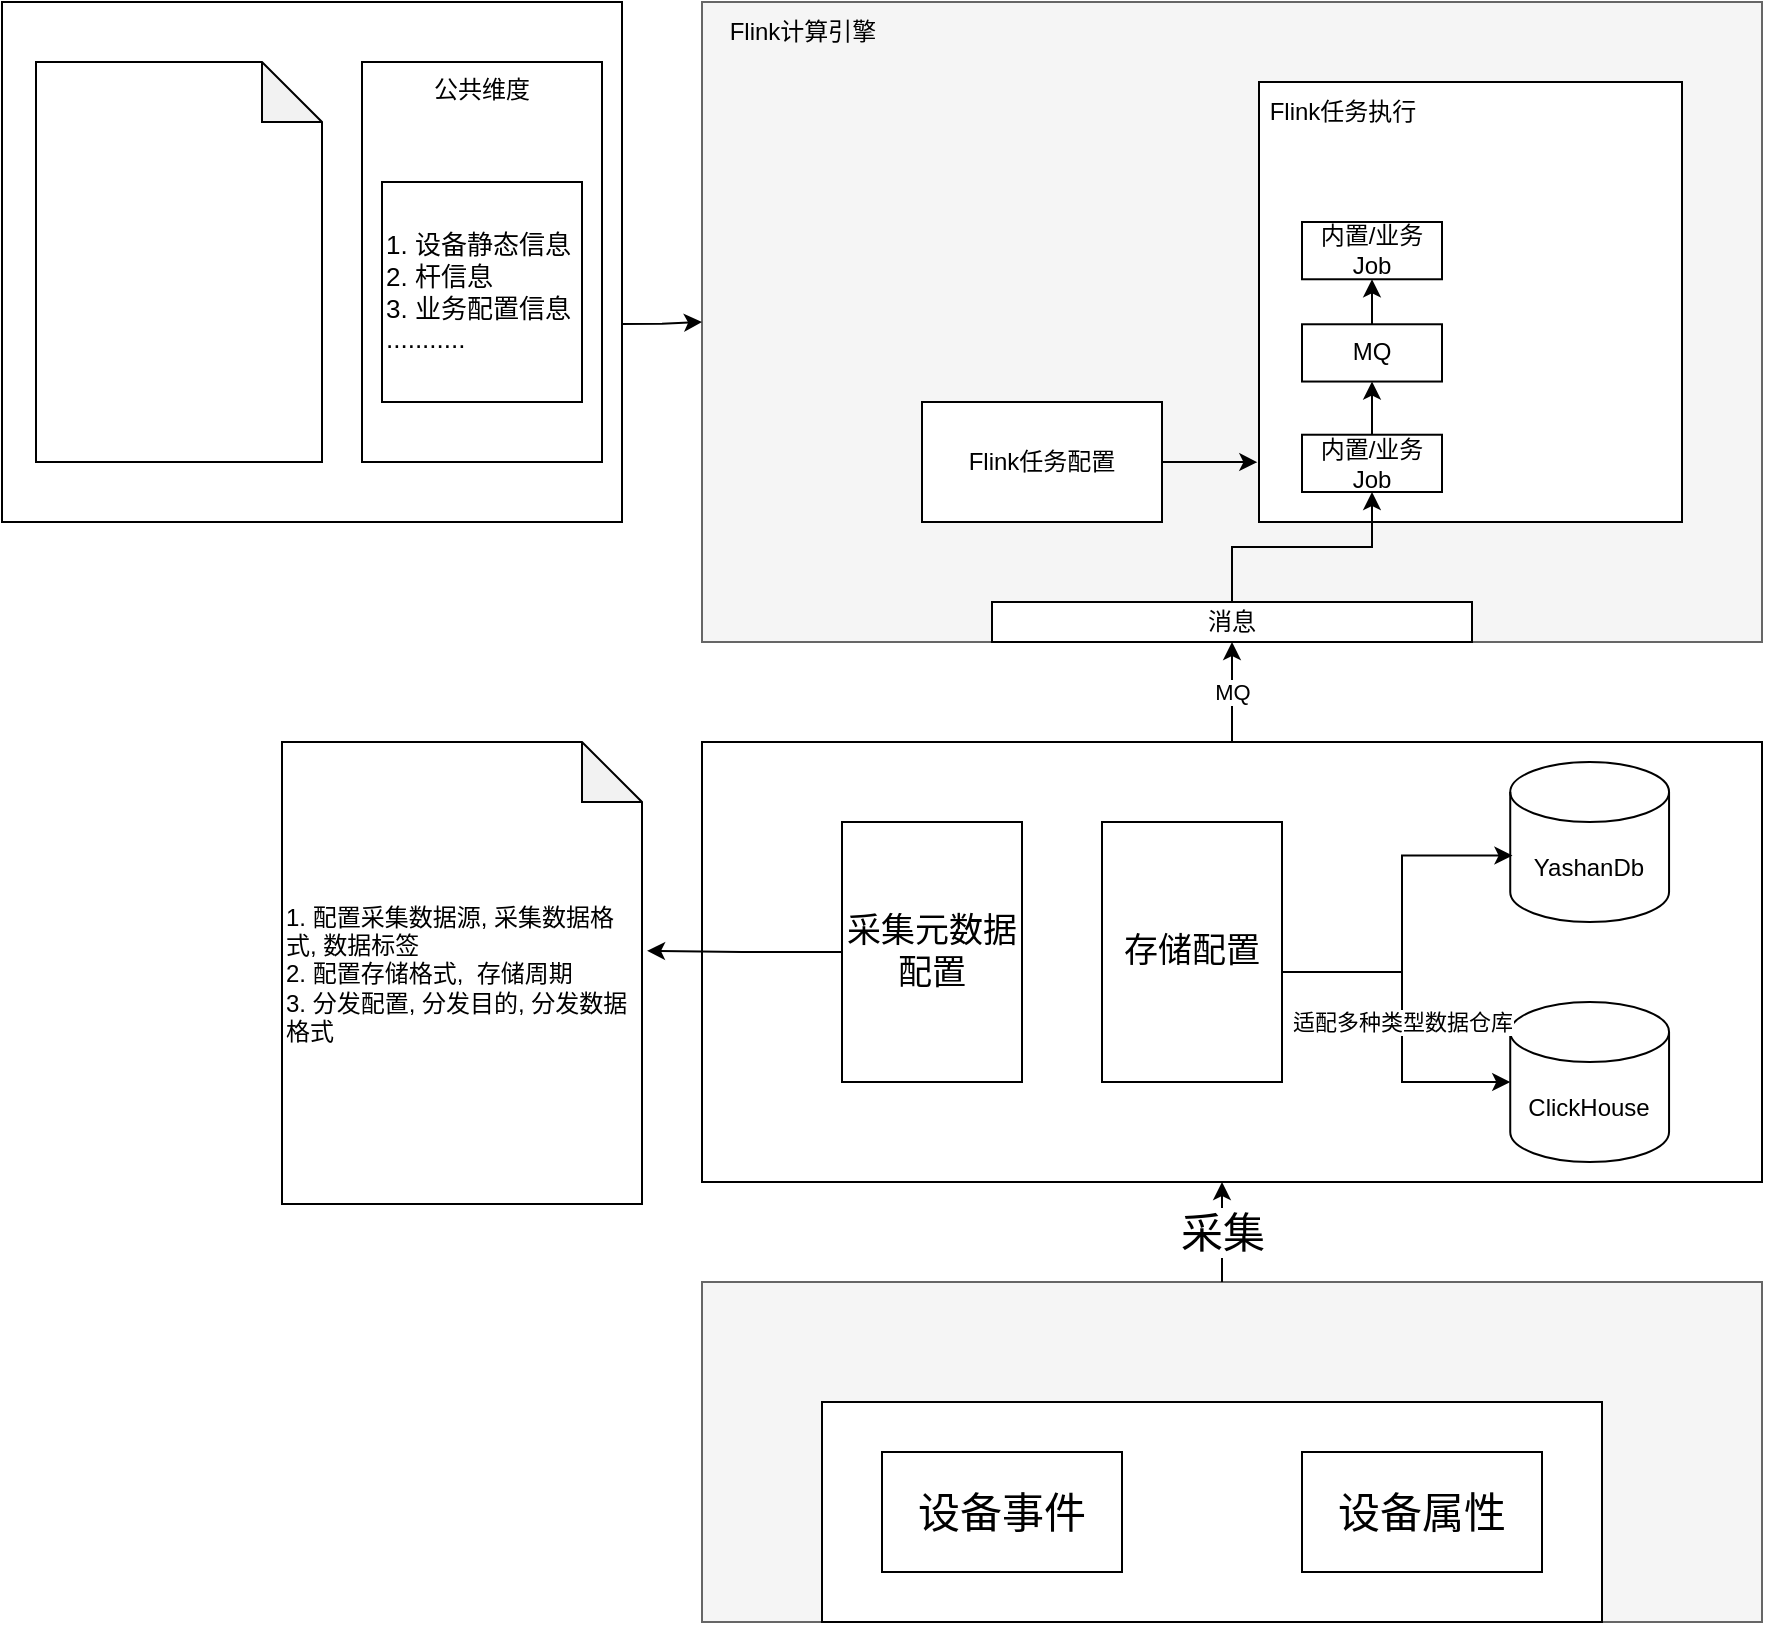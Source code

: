 <mxfile version="21.6.5" type="github">
  <diagram name="第 1 页" id="ryRMONgh2g4YDS1a8t3J">
    <mxGraphModel dx="1544" dy="-767" grid="1" gridSize="10" guides="1" tooltips="1" connect="1" arrows="1" fold="1" page="1" pageScale="1" pageWidth="827" pageHeight="1169" math="0" shadow="0">
      <root>
        <mxCell id="0" />
        <mxCell id="1" parent="0" />
        <mxCell id="hSYeHgHkIvERPk_130jk-10" value="" style="rounded=0;whiteSpace=wrap;html=1;fillColor=#f5f5f5;gradientColor=none;strokeColor=#666666;fontSize=21;movable=1;resizable=1;rotatable=1;deletable=1;editable=1;locked=0;connectable=1;" parent="1" vertex="1">
          <mxGeometry x="-80" y="1260" width="530" height="320" as="geometry" />
        </mxCell>
        <mxCell id="PvHFU-CTbL9CK4LDVLUQ-2" value="" style="rounded=0;whiteSpace=wrap;html=1;" vertex="1" parent="1">
          <mxGeometry x="198.5" y="1300" width="211.5" height="220" as="geometry" />
        </mxCell>
        <mxCell id="hSYeHgHkIvERPk_130jk-9" value="" style="rounded=0;whiteSpace=wrap;html=1;fillColor=#f5f5f5;gradientColor=none;strokeColor=#666666;fontSize=21;movable=1;resizable=1;rotatable=1;deletable=1;editable=1;locked=0;connectable=1;" parent="1" vertex="1">
          <mxGeometry x="-80" y="1900" width="530" height="170" as="geometry" />
        </mxCell>
        <mxCell id="hSYeHgHkIvERPk_130jk-6" value="采集" style="edgeStyle=orthogonalEdgeStyle;rounded=0;orthogonalLoop=1;jettySize=auto;html=1;entryX=0.5;entryY=1;entryDx=0;entryDy=0;fontSize=21;" parent="1" edge="1">
          <mxGeometry relative="1" as="geometry">
            <mxPoint x="180" y="1900" as="sourcePoint" />
            <mxPoint x="180" y="1850" as="targetPoint" />
          </mxGeometry>
        </mxCell>
        <mxCell id="hSYeHgHkIvERPk_130jk-2" value="" style="rounded=0;whiteSpace=wrap;html=1;" parent="1" vertex="1">
          <mxGeometry x="-20" y="1960" width="390" height="110" as="geometry" />
        </mxCell>
        <mxCell id="hSYeHgHkIvERPk_130jk-3" value="设备事件" style="rounded=0;whiteSpace=wrap;html=1;fontSize=21;" parent="1" vertex="1">
          <mxGeometry x="10" y="1985" width="120" height="60" as="geometry" />
        </mxCell>
        <mxCell id="hSYeHgHkIvERPk_130jk-4" value="设备属性" style="rounded=0;whiteSpace=wrap;html=1;fontSize=21;" parent="1" vertex="1">
          <mxGeometry x="220" y="1985" width="120" height="60" as="geometry" />
        </mxCell>
        <mxCell id="hSYeHgHkIvERPk_130jk-11" value="Flink计算引擎" style="text;html=1;align=center;verticalAlign=middle;resizable=0;points=[];autosize=1;strokeColor=none;fillColor=none;" parent="1" vertex="1">
          <mxGeometry x="-80" y="1260" width="100" height="30" as="geometry" />
        </mxCell>
        <mxCell id="hSYeHgHkIvERPk_130jk-17" style="edgeStyle=orthogonalEdgeStyle;rounded=0;orthogonalLoop=1;jettySize=auto;html=1;entryX=0;entryY=0.5;entryDx=0;entryDy=0;exitX=0.997;exitY=0.619;exitDx=0;exitDy=0;exitPerimeter=0;" parent="1" source="hSYeHgHkIvERPk_130jk-16" target="hSYeHgHkIvERPk_130jk-10" edge="1">
          <mxGeometry relative="1" as="geometry" />
        </mxCell>
        <mxCell id="hSYeHgHkIvERPk_130jk-16" value="" style="rounded=0;whiteSpace=wrap;html=1;align=left;fontSize=14;" parent="1" vertex="1">
          <mxGeometry x="-430" y="1260" width="310" height="260" as="geometry" />
        </mxCell>
        <mxCell id="hSYeHgHkIvERPk_130jk-33" value="MQ" style="edgeStyle=orthogonalEdgeStyle;rounded=0;orthogonalLoop=1;jettySize=auto;html=1;entryX=0.5;entryY=1;entryDx=0;entryDy=0;" parent="1" source="hSYeHgHkIvERPk_130jk-26" target="hSYeHgHkIvERPk_130jk-10" edge="1">
          <mxGeometry relative="1" as="geometry" />
        </mxCell>
        <mxCell id="hSYeHgHkIvERPk_130jk-26" value="" style="rounded=0;whiteSpace=wrap;html=1;container=0;" parent="1" vertex="1">
          <mxGeometry x="-80" y="1630" width="530" height="220" as="geometry" />
        </mxCell>
        <mxCell id="hSYeHgHkIvERPk_130jk-18" value="存储配置" style="whiteSpace=wrap;html=1;fontSize=17;rounded=0;" parent="1" vertex="1">
          <mxGeometry x="120" y="1670" width="90" height="130" as="geometry" />
        </mxCell>
        <mxCell id="hSYeHgHkIvERPk_130jk-24" value="YashanDb" style="shape=cylinder3;whiteSpace=wrap;html=1;boundedLbl=1;backgroundOutline=1;size=15;" parent="1" vertex="1">
          <mxGeometry x="324.118" y="1640" width="79.412" height="80" as="geometry" />
        </mxCell>
        <mxCell id="hSYeHgHkIvERPk_130jk-21" style="edgeStyle=orthogonalEdgeStyle;rounded=0;orthogonalLoop=1;jettySize=auto;html=1;entryX=0.014;entryY=0.585;entryDx=0;entryDy=0;entryPerimeter=0;" parent="1" source="hSYeHgHkIvERPk_130jk-18" target="hSYeHgHkIvERPk_130jk-24" edge="1">
          <mxGeometry relative="1" as="geometry">
            <mxPoint x="284.412" y="1690" as="targetPoint" />
            <Array as="points">
              <mxPoint x="270" y="1745" />
              <mxPoint x="270" y="1687" />
            </Array>
          </mxGeometry>
        </mxCell>
        <mxCell id="hSYeHgHkIvERPk_130jk-25" value="ClickHouse" style="shape=cylinder3;whiteSpace=wrap;html=1;boundedLbl=1;backgroundOutline=1;size=15;" parent="1" vertex="1">
          <mxGeometry x="324.118" y="1760" width="79.412" height="80" as="geometry" />
        </mxCell>
        <mxCell id="hSYeHgHkIvERPk_130jk-23" value="适配多种类型数据仓库" style="edgeStyle=orthogonalEdgeStyle;rounded=0;orthogonalLoop=1;jettySize=auto;html=1;entryX=0;entryY=0.5;entryDx=0;entryDy=0;entryPerimeter=0;" parent="1" source="hSYeHgHkIvERPk_130jk-18" target="hSYeHgHkIvERPk_130jk-25" edge="1">
          <mxGeometry relative="1" as="geometry">
            <mxPoint x="284.412" y="1804" as="targetPoint" />
            <Array as="points">
              <mxPoint x="270" y="1745" />
              <mxPoint x="270" y="1800" />
            </Array>
          </mxGeometry>
        </mxCell>
        <mxCell id="hSYeHgHkIvERPk_130jk-32" style="edgeStyle=orthogonalEdgeStyle;rounded=0;orthogonalLoop=1;jettySize=auto;html=1;entryX=1.014;entryY=0.452;entryDx=0;entryDy=0;entryPerimeter=0;" parent="1" source="hSYeHgHkIvERPk_130jk-30" target="hSYeHgHkIvERPk_130jk-31" edge="1">
          <mxGeometry relative="1" as="geometry" />
        </mxCell>
        <mxCell id="hSYeHgHkIvERPk_130jk-30" value="采集元数据配置" style="whiteSpace=wrap;html=1;fontSize=17;rounded=0;" parent="1" vertex="1">
          <mxGeometry x="-10" y="1670" width="90" height="130" as="geometry" />
        </mxCell>
        <mxCell id="hSYeHgHkIvERPk_130jk-31" value="1. 配置采集数据源, 采集数据格式, 数据标签&lt;br&gt;2. 配置存储格式,&amp;nbsp; 存储周期&lt;br&gt;3. 分发配置, 分发目的, 分发数据格式" style="shape=note;whiteSpace=wrap;html=1;backgroundOutline=1;darkOpacity=0.05;align=left;" parent="1" vertex="1">
          <mxGeometry x="-290" y="1630" width="180" height="231" as="geometry" />
        </mxCell>
        <mxCell id="hSYeHgHkIvERPk_130jk-34" value="公共维度&lt;br style=&quot;border-color: var(--border-color); font-size: 14px;&quot;&gt;" style="rounded=0;whiteSpace=wrap;html=1;align=center;verticalAlign=top;" parent="1" vertex="1">
          <mxGeometry x="-250" y="1290" width="120" height="200" as="geometry" />
        </mxCell>
        <mxCell id="hSYeHgHkIvERPk_130jk-35" value="1. 设备静态信息&lt;br style=&quot;border-color: var(--border-color); font-size: 13px;&quot;&gt;&lt;span style=&quot;border-color: var(--border-color); font-size: 13px;&quot;&gt;2. 杆信息&lt;/span&gt;&lt;br style=&quot;border-color: var(--border-color); font-size: 13px;&quot;&gt;&lt;div style=&quot;border-color: var(--border-color); font-size: 13px;&quot;&gt;&lt;span style=&quot;border-color: var(--border-color); background-color: initial; font-size: 13px;&quot;&gt;3. 业务配置信息&lt;/span&gt;&lt;/div&gt;&lt;div style=&quot;border-color: var(--border-color); font-size: 13px;&quot;&gt;&lt;span style=&quot;border-color: var(--border-color); background-color: initial; font-size: 13px;&quot;&gt;...........&lt;/span&gt;&lt;/div&gt;" style="rounded=0;whiteSpace=wrap;html=1;align=left;fontSize=13;" parent="1" vertex="1">
          <mxGeometry x="-240" y="1350" width="100" height="110" as="geometry" />
        </mxCell>
        <mxCell id="hSYeHgHkIvERPk_130jk-36" value="" style="shape=note;whiteSpace=wrap;html=1;backgroundOutline=1;darkOpacity=0.05;" parent="1" vertex="1">
          <mxGeometry x="-413" y="1290" width="143" height="200" as="geometry" />
        </mxCell>
        <mxCell id="PvHFU-CTbL9CK4LDVLUQ-12" style="edgeStyle=orthogonalEdgeStyle;rounded=0;orthogonalLoop=1;jettySize=auto;html=1;entryX=0.5;entryY=1;entryDx=0;entryDy=0;" edge="1" parent="1" source="PvHFU-CTbL9CK4LDVLUQ-1" target="hSYeHgHkIvERPk_130jk-12">
          <mxGeometry relative="1" as="geometry" />
        </mxCell>
        <mxCell id="PvHFU-CTbL9CK4LDVLUQ-1" value="消息" style="rounded=0;whiteSpace=wrap;html=1;" vertex="1" parent="1">
          <mxGeometry x="65" y="1560" width="240" height="20" as="geometry" />
        </mxCell>
        <mxCell id="PvHFU-CTbL9CK4LDVLUQ-3" value="Flink任务执行" style="text;html=1;align=center;verticalAlign=middle;resizable=0;points=[];autosize=1;strokeColor=none;fillColor=none;" vertex="1" parent="1">
          <mxGeometry x="190" y="1300" width="100" height="30" as="geometry" />
        </mxCell>
        <mxCell id="PvHFU-CTbL9CK4LDVLUQ-9" value="" style="group" vertex="1" connectable="0" parent="1">
          <mxGeometry x="220" y="1370" width="70" height="135" as="geometry" />
        </mxCell>
        <mxCell id="hSYeHgHkIvERPk_130jk-12" value="内置/业务Job" style="rounded=0;whiteSpace=wrap;html=1;" parent="PvHFU-CTbL9CK4LDVLUQ-9" vertex="1">
          <mxGeometry y="106.364" width="70" height="28.636" as="geometry" />
        </mxCell>
        <mxCell id="PvHFU-CTbL9CK4LDVLUQ-5" value="内置/业务Job" style="rounded=0;whiteSpace=wrap;html=1;" vertex="1" parent="PvHFU-CTbL9CK4LDVLUQ-9">
          <mxGeometry width="70" height="28.636" as="geometry" />
        </mxCell>
        <mxCell id="PvHFU-CTbL9CK4LDVLUQ-8" style="edgeStyle=orthogonalEdgeStyle;rounded=0;orthogonalLoop=1;jettySize=auto;html=1;" edge="1" parent="PvHFU-CTbL9CK4LDVLUQ-9" source="PvHFU-CTbL9CK4LDVLUQ-6" target="PvHFU-CTbL9CK4LDVLUQ-5">
          <mxGeometry relative="1" as="geometry" />
        </mxCell>
        <mxCell id="PvHFU-CTbL9CK4LDVLUQ-6" value="MQ" style="rounded=0;whiteSpace=wrap;html=1;" vertex="1" parent="PvHFU-CTbL9CK4LDVLUQ-9">
          <mxGeometry y="51.136" width="70" height="28.636" as="geometry" />
        </mxCell>
        <mxCell id="PvHFU-CTbL9CK4LDVLUQ-7" style="edgeStyle=orthogonalEdgeStyle;rounded=0;orthogonalLoop=1;jettySize=auto;html=1;entryX=0.5;entryY=1;entryDx=0;entryDy=0;" edge="1" parent="PvHFU-CTbL9CK4LDVLUQ-9" source="hSYeHgHkIvERPk_130jk-12" target="PvHFU-CTbL9CK4LDVLUQ-6">
          <mxGeometry relative="1" as="geometry" />
        </mxCell>
        <mxCell id="PvHFU-CTbL9CK4LDVLUQ-11" style="edgeStyle=orthogonalEdgeStyle;rounded=0;orthogonalLoop=1;jettySize=auto;html=1;entryX=-0.004;entryY=0.864;entryDx=0;entryDy=0;entryPerimeter=0;" edge="1" parent="1" source="PvHFU-CTbL9CK4LDVLUQ-10" target="PvHFU-CTbL9CK4LDVLUQ-2">
          <mxGeometry relative="1" as="geometry" />
        </mxCell>
        <mxCell id="PvHFU-CTbL9CK4LDVLUQ-10" value="Flink任务配置" style="rounded=0;whiteSpace=wrap;html=1;" vertex="1" parent="1">
          <mxGeometry x="30" y="1460" width="120" height="60" as="geometry" />
        </mxCell>
      </root>
    </mxGraphModel>
  </diagram>
</mxfile>
